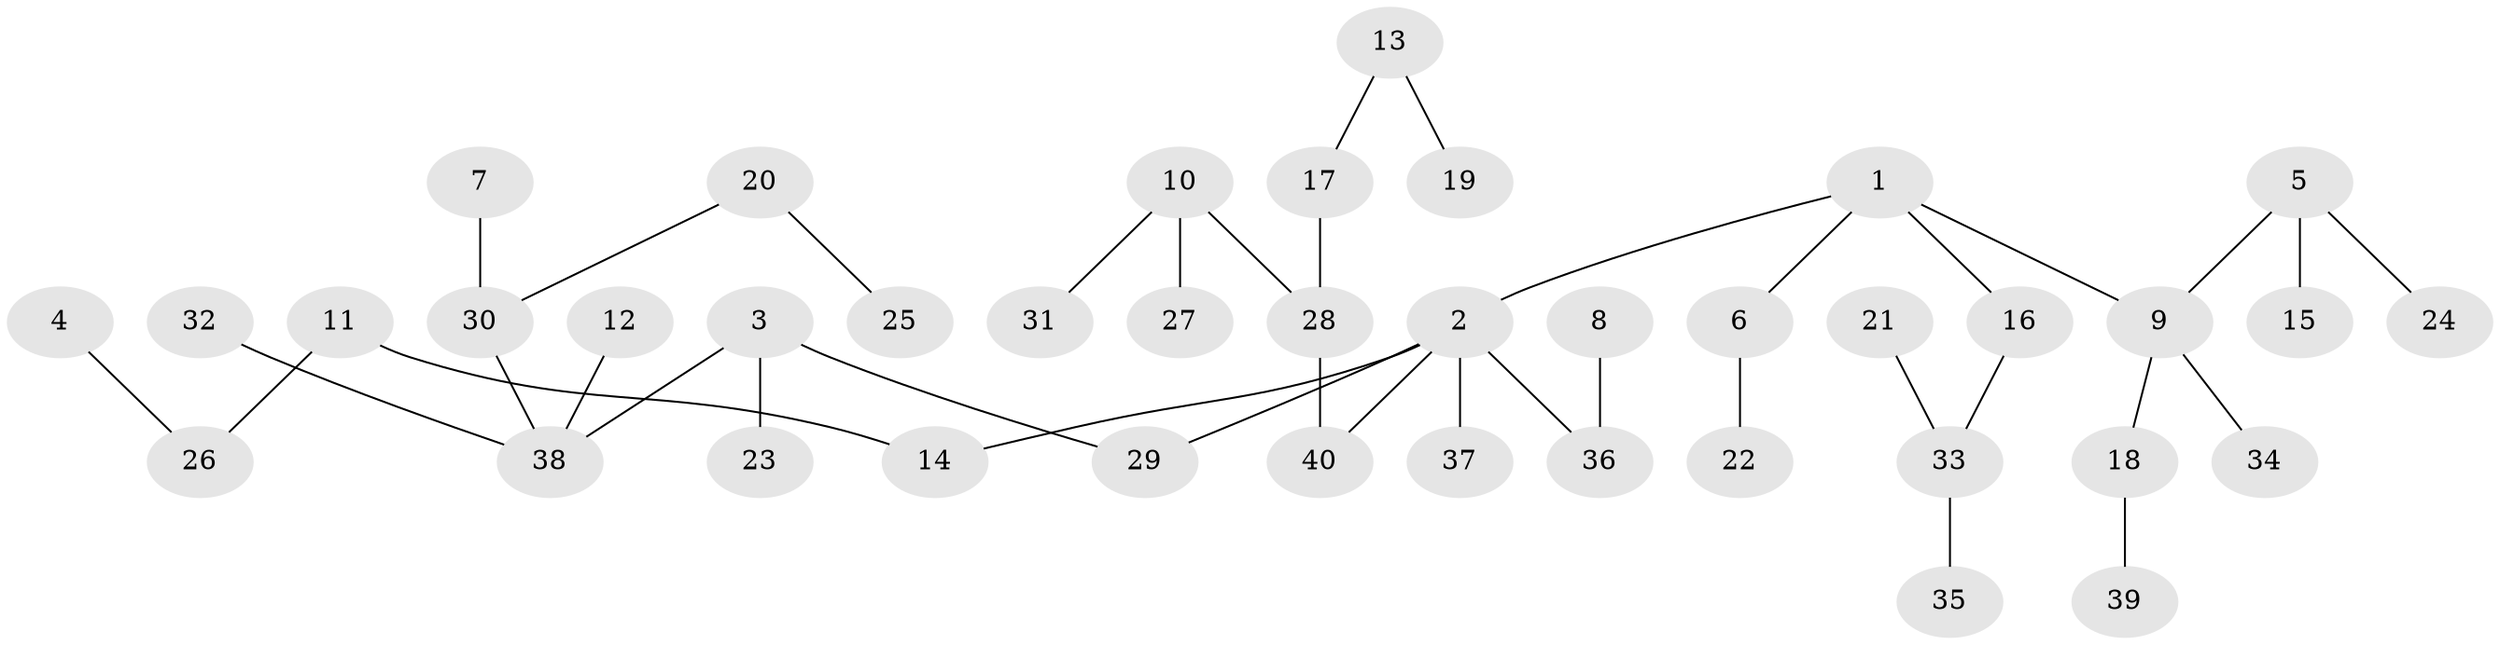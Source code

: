 // original degree distribution, {4: 0.08860759493670886, 2: 0.26582278481012656, 6: 0.012658227848101266, 5: 0.02531645569620253, 3: 0.13924050632911392, 1: 0.46835443037974683}
// Generated by graph-tools (version 1.1) at 2025/02/03/09/25 03:02:24]
// undirected, 40 vertices, 39 edges
graph export_dot {
graph [start="1"]
  node [color=gray90,style=filled];
  1;
  2;
  3;
  4;
  5;
  6;
  7;
  8;
  9;
  10;
  11;
  12;
  13;
  14;
  15;
  16;
  17;
  18;
  19;
  20;
  21;
  22;
  23;
  24;
  25;
  26;
  27;
  28;
  29;
  30;
  31;
  32;
  33;
  34;
  35;
  36;
  37;
  38;
  39;
  40;
  1 -- 2 [weight=1.0];
  1 -- 6 [weight=1.0];
  1 -- 9 [weight=1.0];
  1 -- 16 [weight=1.0];
  2 -- 14 [weight=1.0];
  2 -- 29 [weight=1.0];
  2 -- 36 [weight=1.0];
  2 -- 37 [weight=1.0];
  2 -- 40 [weight=1.0];
  3 -- 23 [weight=1.0];
  3 -- 29 [weight=1.0];
  3 -- 38 [weight=1.0];
  4 -- 26 [weight=1.0];
  5 -- 9 [weight=1.0];
  5 -- 15 [weight=1.0];
  5 -- 24 [weight=1.0];
  6 -- 22 [weight=1.0];
  7 -- 30 [weight=1.0];
  8 -- 36 [weight=1.0];
  9 -- 18 [weight=1.0];
  9 -- 34 [weight=1.0];
  10 -- 27 [weight=1.0];
  10 -- 28 [weight=1.0];
  10 -- 31 [weight=1.0];
  11 -- 14 [weight=1.0];
  11 -- 26 [weight=1.0];
  12 -- 38 [weight=1.0];
  13 -- 17 [weight=1.0];
  13 -- 19 [weight=1.0];
  16 -- 33 [weight=1.0];
  17 -- 28 [weight=1.0];
  18 -- 39 [weight=1.0];
  20 -- 25 [weight=1.0];
  20 -- 30 [weight=1.0];
  21 -- 33 [weight=1.0];
  28 -- 40 [weight=1.0];
  30 -- 38 [weight=1.0];
  32 -- 38 [weight=1.0];
  33 -- 35 [weight=1.0];
}
